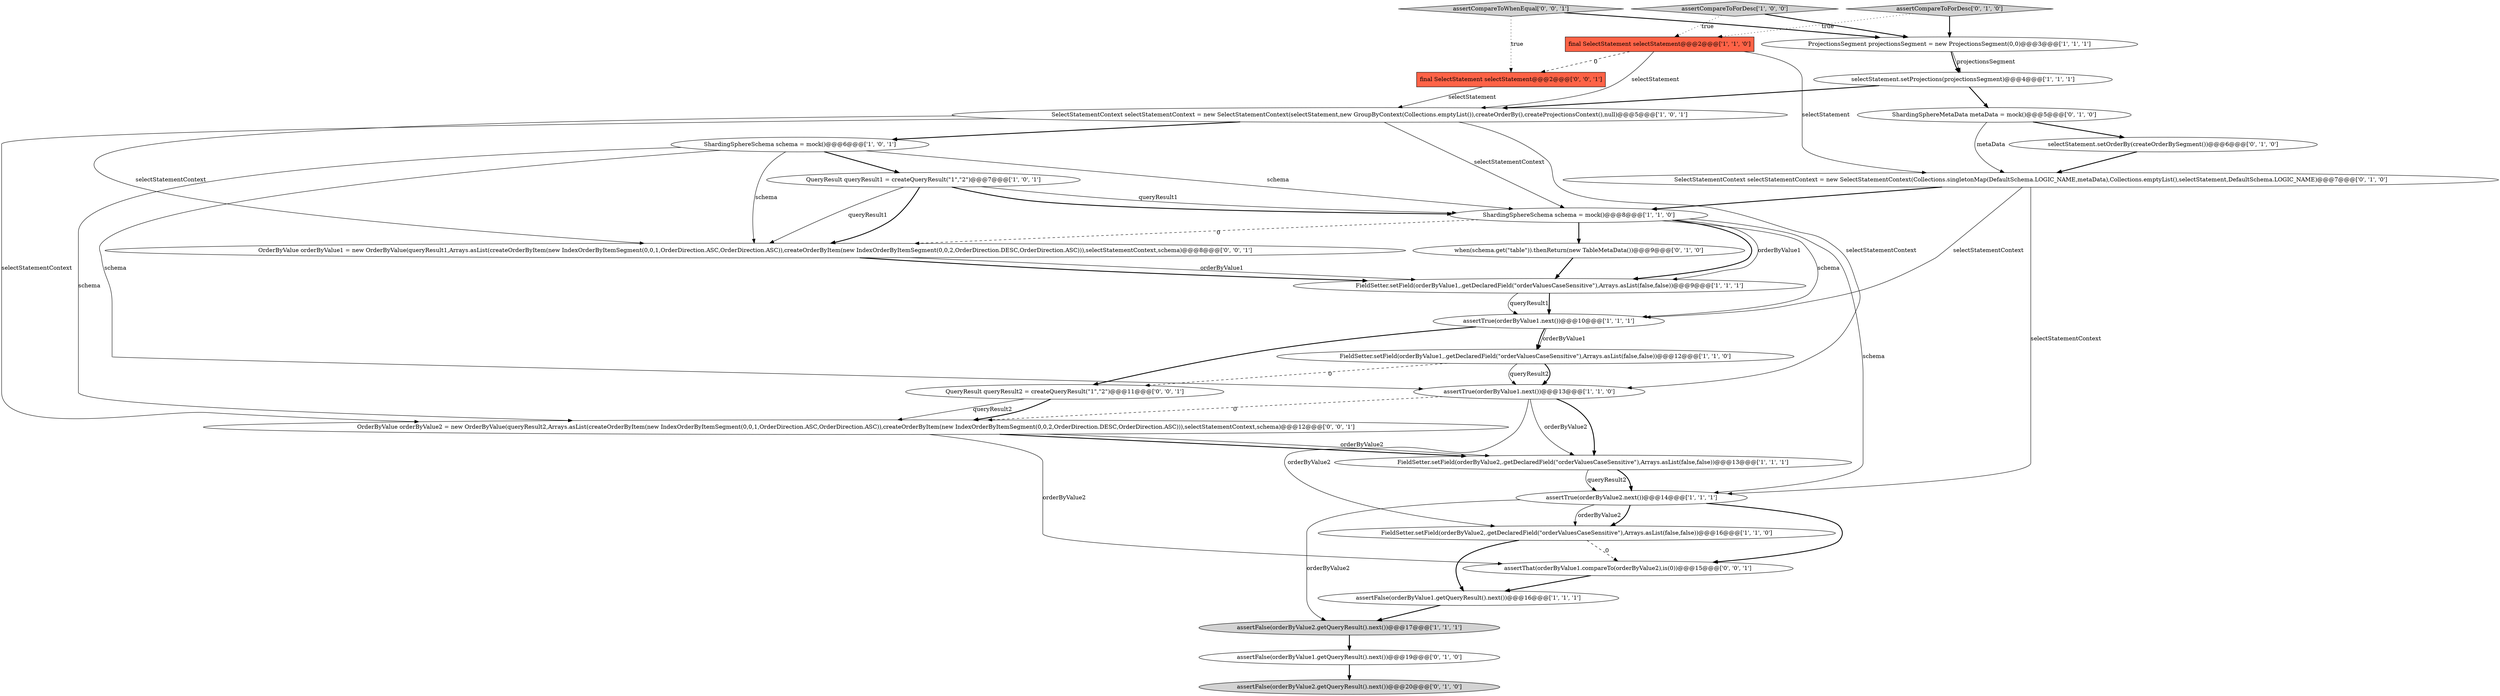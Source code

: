digraph {
18 [style = filled, label = "assertFalse(orderByValue2.getQueryResult().next())@@@20@@@['0', '1', '0']", fillcolor = lightgray, shape = ellipse image = "AAA0AAABBB2BBB"];
1 [style = filled, label = "assertFalse(orderByValue2.getQueryResult().next())@@@17@@@['1', '1', '1']", fillcolor = lightgray, shape = ellipse image = "AAA0AAABBB1BBB"];
5 [style = filled, label = "ProjectionsSegment projectionsSegment = new ProjectionsSegment(0,0)@@@3@@@['1', '1', '1']", fillcolor = white, shape = ellipse image = "AAA0AAABBB1BBB"];
26 [style = filled, label = "assertCompareToWhenEqual['0', '0', '1']", fillcolor = lightgray, shape = diamond image = "AAA0AAABBB3BBB"];
6 [style = filled, label = "FieldSetter.setField(orderByValue1,.getDeclaredField(\"orderValuesCaseSensitive\"),Arrays.asList(false,false))@@@12@@@['1', '1', '0']", fillcolor = white, shape = ellipse image = "AAA0AAABBB1BBB"];
7 [style = filled, label = "assertTrue(orderByValue1.next())@@@13@@@['1', '1', '0']", fillcolor = white, shape = ellipse image = "AAA0AAABBB1BBB"];
15 [style = filled, label = "ShardingSphereSchema schema = mock()@@@8@@@['1', '1', '0']", fillcolor = white, shape = ellipse image = "AAA0AAABBB1BBB"];
9 [style = filled, label = "QueryResult queryResult1 = createQueryResult(\"1\",\"2\")@@@7@@@['1', '0', '1']", fillcolor = white, shape = ellipse image = "AAA0AAABBB1BBB"];
29 [style = filled, label = "OrderByValue orderByValue2 = new OrderByValue(queryResult2,Arrays.asList(createOrderByItem(new IndexOrderByItemSegment(0,0,1,OrderDirection.ASC,OrderDirection.ASC)),createOrderByItem(new IndexOrderByItemSegment(0,0,2,OrderDirection.DESC,OrderDirection.ASC))),selectStatementContext,schema)@@@12@@@['0', '0', '1']", fillcolor = white, shape = ellipse image = "AAA0AAABBB3BBB"];
11 [style = filled, label = "FieldSetter.setField(orderByValue2,.getDeclaredField(\"orderValuesCaseSensitive\"),Arrays.asList(false,false))@@@16@@@['1', '1', '0']", fillcolor = white, shape = ellipse image = "AAA0AAABBB1BBB"];
14 [style = filled, label = "final SelectStatement selectStatement@@@2@@@['1', '1', '0']", fillcolor = tomato, shape = box image = "AAA0AAABBB1BBB"];
20 [style = filled, label = "assertFalse(orderByValue1.getQueryResult().next())@@@19@@@['0', '1', '0']", fillcolor = white, shape = ellipse image = "AAA0AAABBB2BBB"];
2 [style = filled, label = "assertTrue(orderByValue1.next())@@@10@@@['1', '1', '1']", fillcolor = white, shape = ellipse image = "AAA0AAABBB1BBB"];
25 [style = filled, label = "OrderByValue orderByValue1 = new OrderByValue(queryResult1,Arrays.asList(createOrderByItem(new IndexOrderByItemSegment(0,0,1,OrderDirection.ASC,OrderDirection.ASC)),createOrderByItem(new IndexOrderByItemSegment(0,0,2,OrderDirection.DESC,OrderDirection.ASC))),selectStatementContext,schema)@@@8@@@['0', '0', '1']", fillcolor = white, shape = ellipse image = "AAA0AAABBB3BBB"];
16 [style = filled, label = "FieldSetter.setField(orderByValue1,.getDeclaredField(\"orderValuesCaseSensitive\"),Arrays.asList(false,false))@@@9@@@['1', '1', '1']", fillcolor = white, shape = ellipse image = "AAA0AAABBB1BBB"];
19 [style = filled, label = "selectStatement.setOrderBy(createOrderBySegment())@@@6@@@['0', '1', '0']", fillcolor = white, shape = ellipse image = "AAA1AAABBB2BBB"];
12 [style = filled, label = "ShardingSphereSchema schema = mock()@@@6@@@['1', '0', '1']", fillcolor = white, shape = ellipse image = "AAA0AAABBB1BBB"];
21 [style = filled, label = "assertCompareToForDesc['0', '1', '0']", fillcolor = lightgray, shape = diamond image = "AAA0AAABBB2BBB"];
13 [style = filled, label = "FieldSetter.setField(orderByValue2,.getDeclaredField(\"orderValuesCaseSensitive\"),Arrays.asList(false,false))@@@13@@@['1', '1', '1']", fillcolor = white, shape = ellipse image = "AAA0AAABBB1BBB"];
8 [style = filled, label = "SelectStatementContext selectStatementContext = new SelectStatementContext(selectStatement,new GroupByContext(Collections.emptyList()),createOrderBy(),createProjectionsContext(),null)@@@5@@@['1', '0', '1']", fillcolor = white, shape = ellipse image = "AAA0AAABBB1BBB"];
4 [style = filled, label = "assertCompareToForDesc['1', '0', '0']", fillcolor = lightgray, shape = diamond image = "AAA0AAABBB1BBB"];
23 [style = filled, label = "SelectStatementContext selectStatementContext = new SelectStatementContext(Collections.singletonMap(DefaultSchema.LOGIC_NAME,metaData),Collections.emptyList(),selectStatement,DefaultSchema.LOGIC_NAME)@@@7@@@['0', '1', '0']", fillcolor = white, shape = ellipse image = "AAA1AAABBB2BBB"];
27 [style = filled, label = "final SelectStatement selectStatement@@@2@@@['0', '0', '1']", fillcolor = tomato, shape = box image = "AAA0AAABBB3BBB"];
3 [style = filled, label = "assertFalse(orderByValue1.getQueryResult().next())@@@16@@@['1', '1', '1']", fillcolor = white, shape = ellipse image = "AAA0AAABBB1BBB"];
10 [style = filled, label = "selectStatement.setProjections(projectionsSegment)@@@4@@@['1', '1', '1']", fillcolor = white, shape = ellipse image = "AAA0AAABBB1BBB"];
22 [style = filled, label = "when(schema.get(\"table\")).thenReturn(new TableMetaData())@@@9@@@['0', '1', '0']", fillcolor = white, shape = ellipse image = "AAA1AAABBB2BBB"];
0 [style = filled, label = "assertTrue(orderByValue2.next())@@@14@@@['1', '1', '1']", fillcolor = white, shape = ellipse image = "AAA0AAABBB1BBB"];
17 [style = filled, label = "ShardingSphereMetaData metaData = mock()@@@5@@@['0', '1', '0']", fillcolor = white, shape = ellipse image = "AAA0AAABBB2BBB"];
24 [style = filled, label = "QueryResult queryResult2 = createQueryResult(\"1\",\"2\")@@@11@@@['0', '0', '1']", fillcolor = white, shape = ellipse image = "AAA0AAABBB3BBB"];
28 [style = filled, label = "assertThat(orderByValue1.compareTo(orderByValue2),is(0))@@@15@@@['0', '0', '1']", fillcolor = white, shape = ellipse image = "AAA0AAABBB3BBB"];
12->7 [style = solid, label="schema"];
9->25 [style = solid, label="queryResult1"];
12->25 [style = solid, label="schema"];
6->7 [style = solid, label="queryResult2"];
13->0 [style = solid, label="queryResult2"];
11->3 [style = bold, label=""];
15->2 [style = solid, label="schema"];
29->13 [style = bold, label=""];
23->2 [style = solid, label="selectStatementContext"];
23->0 [style = solid, label="selectStatementContext"];
28->3 [style = bold, label=""];
15->0 [style = solid, label="schema"];
23->15 [style = bold, label=""];
14->27 [style = dashed, label="0"];
17->23 [style = solid, label="metaData"];
8->12 [style = bold, label=""];
7->29 [style = dashed, label="0"];
10->17 [style = bold, label=""];
13->0 [style = bold, label=""];
20->18 [style = bold, label=""];
12->29 [style = solid, label="schema"];
17->19 [style = bold, label=""];
4->5 [style = bold, label=""];
15->25 [style = dashed, label="0"];
16->2 [style = solid, label="queryResult1"];
22->16 [style = bold, label=""];
29->28 [style = solid, label="orderByValue2"];
10->8 [style = bold, label=""];
9->15 [style = bold, label=""];
12->15 [style = solid, label="schema"];
9->15 [style = solid, label="queryResult1"];
25->16 [style = solid, label="orderByValue1"];
15->22 [style = bold, label=""];
2->6 [style = solid, label="orderByValue1"];
8->29 [style = solid, label="selectStatementContext"];
19->23 [style = bold, label=""];
5->10 [style = bold, label=""];
0->11 [style = bold, label=""];
7->13 [style = solid, label="orderByValue2"];
3->1 [style = bold, label=""];
11->28 [style = dashed, label="0"];
8->25 [style = solid, label="selectStatementContext"];
12->9 [style = bold, label=""];
16->2 [style = bold, label=""];
7->13 [style = bold, label=""];
25->16 [style = bold, label=""];
26->5 [style = bold, label=""];
8->7 [style = solid, label="selectStatementContext"];
14->8 [style = solid, label="selectStatement"];
21->5 [style = bold, label=""];
29->13 [style = solid, label="orderByValue2"];
4->14 [style = dotted, label="true"];
15->16 [style = bold, label=""];
0->1 [style = solid, label="orderByValue2"];
6->24 [style = dashed, label="0"];
8->15 [style = solid, label="selectStatementContext"];
2->6 [style = bold, label=""];
2->24 [style = bold, label=""];
7->11 [style = solid, label="orderByValue2"];
21->14 [style = dotted, label="true"];
0->28 [style = bold, label=""];
24->29 [style = solid, label="queryResult2"];
6->7 [style = bold, label=""];
1->20 [style = bold, label=""];
0->11 [style = solid, label="orderByValue2"];
27->8 [style = solid, label="selectStatement"];
9->25 [style = bold, label=""];
24->29 [style = bold, label=""];
26->27 [style = dotted, label="true"];
14->23 [style = solid, label="selectStatement"];
5->10 [style = solid, label="projectionsSegment"];
15->16 [style = solid, label="orderByValue1"];
}

